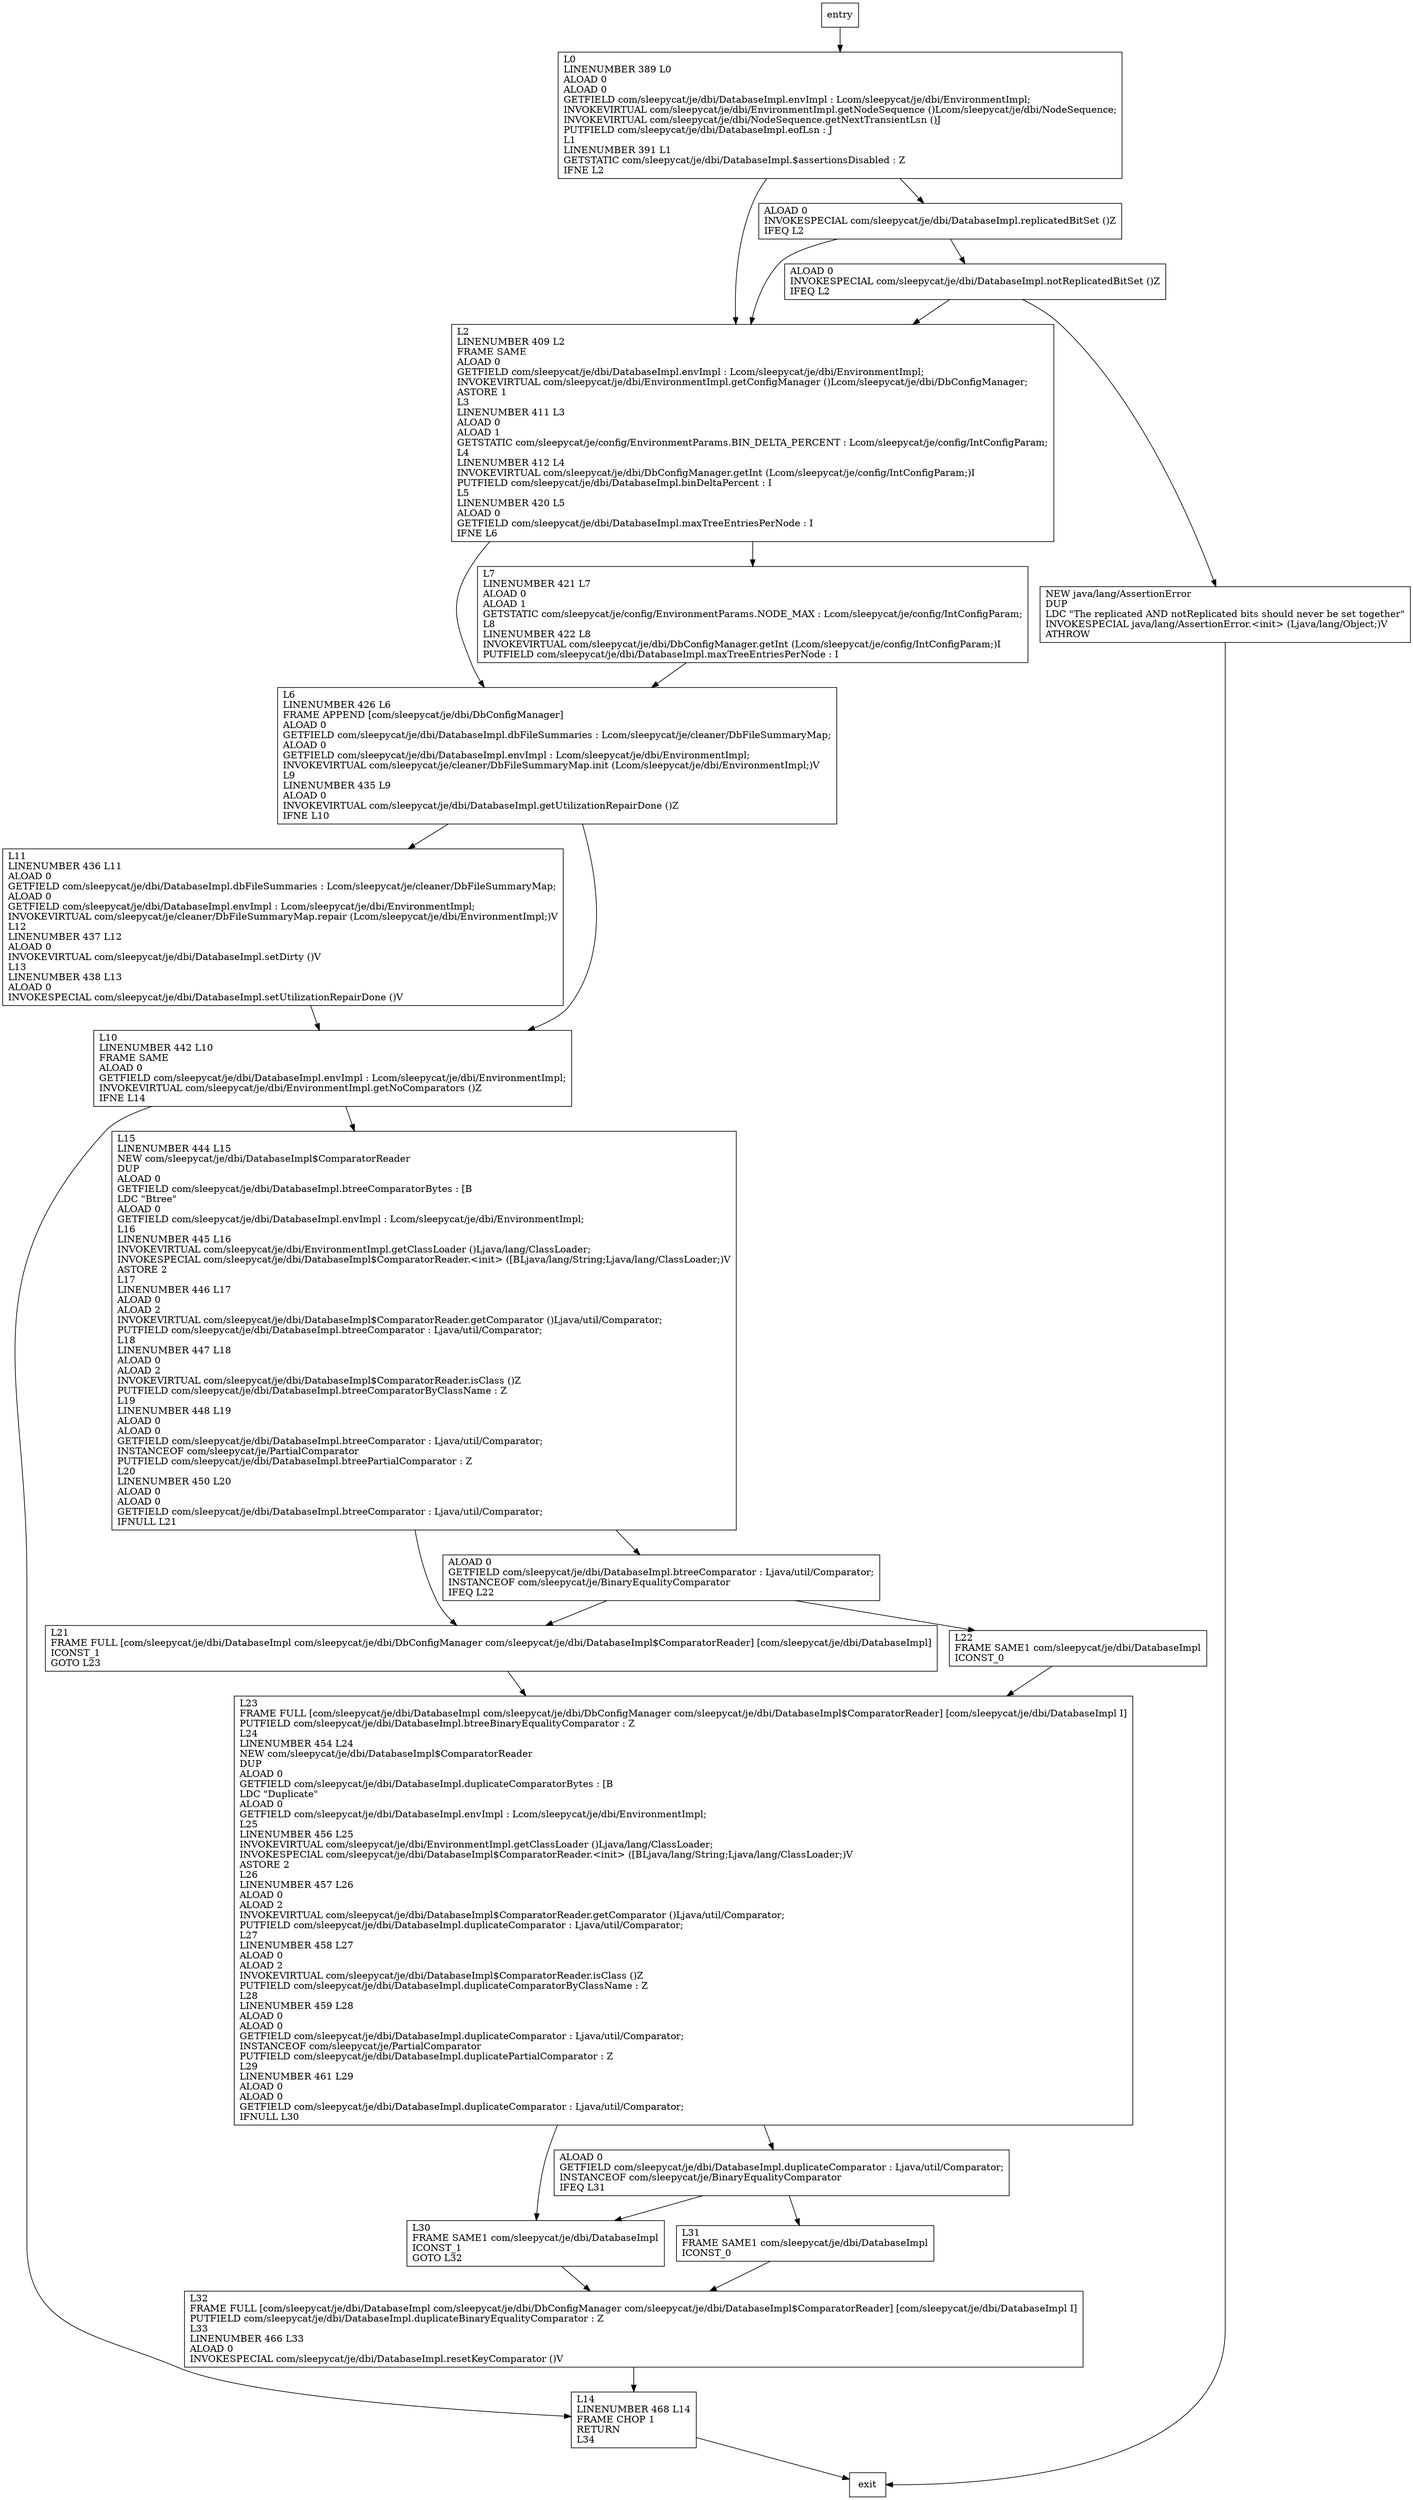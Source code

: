 digraph initWithEnvironment {
node [shape=record];
653720509 [label="L23\lFRAME FULL [com/sleepycat/je/dbi/DatabaseImpl com/sleepycat/je/dbi/DbConfigManager com/sleepycat/je/dbi/DatabaseImpl$ComparatorReader] [com/sleepycat/je/dbi/DatabaseImpl I]\lPUTFIELD com/sleepycat/je/dbi/DatabaseImpl.btreeBinaryEqualityComparator : Z\lL24\lLINENUMBER 454 L24\lNEW com/sleepycat/je/dbi/DatabaseImpl$ComparatorReader\lDUP\lALOAD 0\lGETFIELD com/sleepycat/je/dbi/DatabaseImpl.duplicateComparatorBytes : [B\lLDC \"Duplicate\"\lALOAD 0\lGETFIELD com/sleepycat/je/dbi/DatabaseImpl.envImpl : Lcom/sleepycat/je/dbi/EnvironmentImpl;\lL25\lLINENUMBER 456 L25\lINVOKEVIRTUAL com/sleepycat/je/dbi/EnvironmentImpl.getClassLoader ()Ljava/lang/ClassLoader;\lINVOKESPECIAL com/sleepycat/je/dbi/DatabaseImpl$ComparatorReader.\<init\> ([BLjava/lang/String;Ljava/lang/ClassLoader;)V\lASTORE 2\lL26\lLINENUMBER 457 L26\lALOAD 0\lALOAD 2\lINVOKEVIRTUAL com/sleepycat/je/dbi/DatabaseImpl$ComparatorReader.getComparator ()Ljava/util/Comparator;\lPUTFIELD com/sleepycat/je/dbi/DatabaseImpl.duplicateComparator : Ljava/util/Comparator;\lL27\lLINENUMBER 458 L27\lALOAD 0\lALOAD 2\lINVOKEVIRTUAL com/sleepycat/je/dbi/DatabaseImpl$ComparatorReader.isClass ()Z\lPUTFIELD com/sleepycat/je/dbi/DatabaseImpl.duplicateComparatorByClassName : Z\lL28\lLINENUMBER 459 L28\lALOAD 0\lALOAD 0\lGETFIELD com/sleepycat/je/dbi/DatabaseImpl.duplicateComparator : Ljava/util/Comparator;\lINSTANCEOF com/sleepycat/je/PartialComparator\lPUTFIELD com/sleepycat/je/dbi/DatabaseImpl.duplicatePartialComparator : Z\lL29\lLINENUMBER 461 L29\lALOAD 0\lALOAD 0\lGETFIELD com/sleepycat/je/dbi/DatabaseImpl.duplicateComparator : Ljava/util/Comparator;\lIFNULL L30\l"];
80924020 [label="L6\lLINENUMBER 426 L6\lFRAME APPEND [com/sleepycat/je/dbi/DbConfigManager]\lALOAD 0\lGETFIELD com/sleepycat/je/dbi/DatabaseImpl.dbFileSummaries : Lcom/sleepycat/je/cleaner/DbFileSummaryMap;\lALOAD 0\lGETFIELD com/sleepycat/je/dbi/DatabaseImpl.envImpl : Lcom/sleepycat/je/dbi/EnvironmentImpl;\lINVOKEVIRTUAL com/sleepycat/je/cleaner/DbFileSummaryMap.init (Lcom/sleepycat/je/dbi/EnvironmentImpl;)V\lL9\lLINENUMBER 435 L9\lALOAD 0\lINVOKEVIRTUAL com/sleepycat/je/dbi/DatabaseImpl.getUtilizationRepairDone ()Z\lIFNE L10\l"];
551578246 [label="L14\lLINENUMBER 468 L14\lFRAME CHOP 1\lRETURN\lL34\l"];
360654923 [label="L7\lLINENUMBER 421 L7\lALOAD 0\lALOAD 1\lGETSTATIC com/sleepycat/je/config/EnvironmentParams.NODE_MAX : Lcom/sleepycat/je/config/IntConfigParam;\lL8\lLINENUMBER 422 L8\lINVOKEVIRTUAL com/sleepycat/je/dbi/DbConfigManager.getInt (Lcom/sleepycat/je/config/IntConfigParam;)I\lPUTFIELD com/sleepycat/je/dbi/DatabaseImpl.maxTreeEntriesPerNode : I\l"];
1082693273 [label="ALOAD 0\lGETFIELD com/sleepycat/je/dbi/DatabaseImpl.btreeComparator : Ljava/util/Comparator;\lINSTANCEOF com/sleepycat/je/BinaryEqualityComparator\lIFEQ L22\l"];
1575652338 [label="L30\lFRAME SAME1 com/sleepycat/je/dbi/DatabaseImpl\lICONST_1\lGOTO L32\l"];
803870250 [label="L21\lFRAME FULL [com/sleepycat/je/dbi/DatabaseImpl com/sleepycat/je/dbi/DbConfigManager com/sleepycat/je/dbi/DatabaseImpl$ComparatorReader] [com/sleepycat/je/dbi/DatabaseImpl]\lICONST_1\lGOTO L23\l"];
1169826236 [label="ALOAD 0\lINVOKESPECIAL com/sleepycat/je/dbi/DatabaseImpl.notReplicatedBitSet ()Z\lIFEQ L2\l"];
1506992655 [label="ALOAD 0\lGETFIELD com/sleepycat/je/dbi/DatabaseImpl.duplicateComparator : Ljava/util/Comparator;\lINSTANCEOF com/sleepycat/je/BinaryEqualityComparator\lIFEQ L31\l"];
243714469 [label="L2\lLINENUMBER 409 L2\lFRAME SAME\lALOAD 0\lGETFIELD com/sleepycat/je/dbi/DatabaseImpl.envImpl : Lcom/sleepycat/je/dbi/EnvironmentImpl;\lINVOKEVIRTUAL com/sleepycat/je/dbi/EnvironmentImpl.getConfigManager ()Lcom/sleepycat/je/dbi/DbConfigManager;\lASTORE 1\lL3\lLINENUMBER 411 L3\lALOAD 0\lALOAD 1\lGETSTATIC com/sleepycat/je/config/EnvironmentParams.BIN_DELTA_PERCENT : Lcom/sleepycat/je/config/IntConfigParam;\lL4\lLINENUMBER 412 L4\lINVOKEVIRTUAL com/sleepycat/je/dbi/DbConfigManager.getInt (Lcom/sleepycat/je/config/IntConfigParam;)I\lPUTFIELD com/sleepycat/je/dbi/DatabaseImpl.binDeltaPercent : I\lL5\lLINENUMBER 420 L5\lALOAD 0\lGETFIELD com/sleepycat/je/dbi/DatabaseImpl.maxTreeEntriesPerNode : I\lIFNE L6\l"];
852211910 [label="L11\lLINENUMBER 436 L11\lALOAD 0\lGETFIELD com/sleepycat/je/dbi/DatabaseImpl.dbFileSummaries : Lcom/sleepycat/je/cleaner/DbFileSummaryMap;\lALOAD 0\lGETFIELD com/sleepycat/je/dbi/DatabaseImpl.envImpl : Lcom/sleepycat/je/dbi/EnvironmentImpl;\lINVOKEVIRTUAL com/sleepycat/je/cleaner/DbFileSummaryMap.repair (Lcom/sleepycat/je/dbi/EnvironmentImpl;)V\lL12\lLINENUMBER 437 L12\lALOAD 0\lINVOKEVIRTUAL com/sleepycat/je/dbi/DatabaseImpl.setDirty ()V\lL13\lLINENUMBER 438 L13\lALOAD 0\lINVOKESPECIAL com/sleepycat/je/dbi/DatabaseImpl.setUtilizationRepairDone ()V\l"];
1671393364 [label="L22\lFRAME SAME1 com/sleepycat/je/dbi/DatabaseImpl\lICONST_0\l"];
1173310923 [label="L31\lFRAME SAME1 com/sleepycat/je/dbi/DatabaseImpl\lICONST_0\l"];
222206868 [label="L0\lLINENUMBER 389 L0\lALOAD 0\lALOAD 0\lGETFIELD com/sleepycat/je/dbi/DatabaseImpl.envImpl : Lcom/sleepycat/je/dbi/EnvironmentImpl;\lINVOKEVIRTUAL com/sleepycat/je/dbi/EnvironmentImpl.getNodeSequence ()Lcom/sleepycat/je/dbi/NodeSequence;\lINVOKEVIRTUAL com/sleepycat/je/dbi/NodeSequence.getNextTransientLsn ()J\lPUTFIELD com/sleepycat/je/dbi/DatabaseImpl.eofLsn : J\lL1\lLINENUMBER 391 L1\lGETSTATIC com/sleepycat/je/dbi/DatabaseImpl.$assertionsDisabled : Z\lIFNE L2\l"];
1414888920 [label="L32\lFRAME FULL [com/sleepycat/je/dbi/DatabaseImpl com/sleepycat/je/dbi/DbConfigManager com/sleepycat/je/dbi/DatabaseImpl$ComparatorReader] [com/sleepycat/je/dbi/DatabaseImpl I]\lPUTFIELD com/sleepycat/je/dbi/DatabaseImpl.duplicateBinaryEqualityComparator : Z\lL33\lLINENUMBER 466 L33\lALOAD 0\lINVOKESPECIAL com/sleepycat/je/dbi/DatabaseImpl.resetKeyComparator ()V\l"];
208910844 [label="ALOAD 0\lINVOKESPECIAL com/sleepycat/je/dbi/DatabaseImpl.replicatedBitSet ()Z\lIFEQ L2\l"];
1278292897 [label="L15\lLINENUMBER 444 L15\lNEW com/sleepycat/je/dbi/DatabaseImpl$ComparatorReader\lDUP\lALOAD 0\lGETFIELD com/sleepycat/je/dbi/DatabaseImpl.btreeComparatorBytes : [B\lLDC \"Btree\"\lALOAD 0\lGETFIELD com/sleepycat/je/dbi/DatabaseImpl.envImpl : Lcom/sleepycat/je/dbi/EnvironmentImpl;\lL16\lLINENUMBER 445 L16\lINVOKEVIRTUAL com/sleepycat/je/dbi/EnvironmentImpl.getClassLoader ()Ljava/lang/ClassLoader;\lINVOKESPECIAL com/sleepycat/je/dbi/DatabaseImpl$ComparatorReader.\<init\> ([BLjava/lang/String;Ljava/lang/ClassLoader;)V\lASTORE 2\lL17\lLINENUMBER 446 L17\lALOAD 0\lALOAD 2\lINVOKEVIRTUAL com/sleepycat/je/dbi/DatabaseImpl$ComparatorReader.getComparator ()Ljava/util/Comparator;\lPUTFIELD com/sleepycat/je/dbi/DatabaseImpl.btreeComparator : Ljava/util/Comparator;\lL18\lLINENUMBER 447 L18\lALOAD 0\lALOAD 2\lINVOKEVIRTUAL com/sleepycat/je/dbi/DatabaseImpl$ComparatorReader.isClass ()Z\lPUTFIELD com/sleepycat/je/dbi/DatabaseImpl.btreeComparatorByClassName : Z\lL19\lLINENUMBER 448 L19\lALOAD 0\lALOAD 0\lGETFIELD com/sleepycat/je/dbi/DatabaseImpl.btreeComparator : Ljava/util/Comparator;\lINSTANCEOF com/sleepycat/je/PartialComparator\lPUTFIELD com/sleepycat/je/dbi/DatabaseImpl.btreePartialComparator : Z\lL20\lLINENUMBER 450 L20\lALOAD 0\lALOAD 0\lGETFIELD com/sleepycat/je/dbi/DatabaseImpl.btreeComparator : Ljava/util/Comparator;\lIFNULL L21\l"];
22830233 [label="L10\lLINENUMBER 442 L10\lFRAME SAME\lALOAD 0\lGETFIELD com/sleepycat/je/dbi/DatabaseImpl.envImpl : Lcom/sleepycat/je/dbi/EnvironmentImpl;\lINVOKEVIRTUAL com/sleepycat/je/dbi/EnvironmentImpl.getNoComparators ()Z\lIFNE L14\l"];
1017245860 [label="NEW java/lang/AssertionError\lDUP\lLDC \"The replicated AND notReplicated bits should never be set  together\"\lINVOKESPECIAL java/lang/AssertionError.\<init\> (Ljava/lang/Object;)V\lATHROW\l"];
entry;
exit;
653720509 -> 1575652338;
653720509 -> 1506992655;
80924020 -> 852211910;
80924020 -> 22830233;
551578246 -> exit;
360654923 -> 80924020;
1082693273 -> 1671393364;
1082693273 -> 803870250;
1575652338 -> 1414888920;
803870250 -> 653720509;
1169826236 -> 243714469;
1169826236 -> 1017245860;
1506992655 -> 1173310923;
1506992655 -> 1575652338;
243714469 -> 80924020;
243714469 -> 360654923;
entry -> 222206868;
852211910 -> 22830233;
1671393364 -> 653720509;
1173310923 -> 1414888920;
222206868 -> 243714469;
222206868 -> 208910844;
1414888920 -> 551578246;
208910844 -> 243714469;
208910844 -> 1169826236;
1278292897 -> 1082693273;
1278292897 -> 803870250;
22830233 -> 551578246;
22830233 -> 1278292897;
1017245860 -> exit;
}
